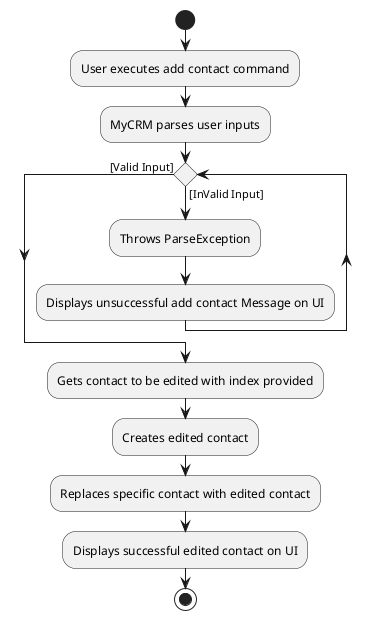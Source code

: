 @startuml
start
:User executes add contact command;
:MyCRM parses user inputs;
while () is ([InValid Input])
    :Throws ParseException;
    :Displays unsuccessful add contact Message on UI;
endwhile ([Valid Input])
:Gets contact to be edited with index provided;
:Creates edited contact;
:Replaces specific contact with edited contact;
:Displays successful edited contact on UI;
stop
@enduml
